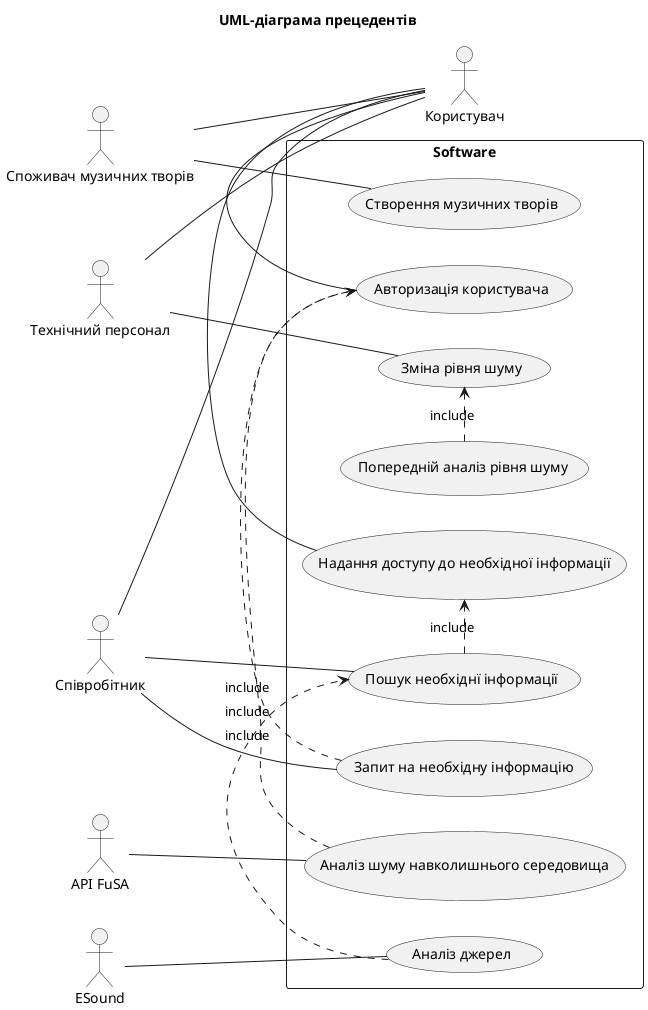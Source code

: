 @startuml

title UML-діаграма прецедентів

left to right direction

actor "Споживач музичних творів" as actor1
actor "Технічний персонал" as actor2
actor "Користувач" as actor3
actor "Співробітник" as actor4
actor "API FuSA" as actor5
actor "ESound" as actor6

rectangle Software {

usecase "Створення музичних творів" as usecase1
usecase "Аналіз шуму навколишнього середовища" as usecase2
usecase "Авторизація користувача" as usecase3
usecase "Запит на необхідну інформацію" as usecase4
usecase "Зміна рівня шуму" as usecase5
usecase "Попередній аналіз рівня шуму" as usecase6
usecase "Аналіз джерел" as usecase7
usecase "Пошук необхіднї інформації" as usecase8
usecase "Надання доступу до необхідної інформації" as usecase9

actor3 -- usecase3 
actor1 --  usecase1 
actor5 --  usecase2 
actor2 -- usecase5  
usecase2 .> usecase3 : include
usecase4 .> usecase3 : include
usecase6 .> usecase5 : include
actor6 -- usecase7
actor4 -- usecase8
usecase9 -- actor3
usecase7 .> usecase8 : include
usecase8 .> usecase9 : include
actor4 -- usecase4








actor1 -- actor3
actor2 -- actor3
actor4 -- actor3

}





@enduml
